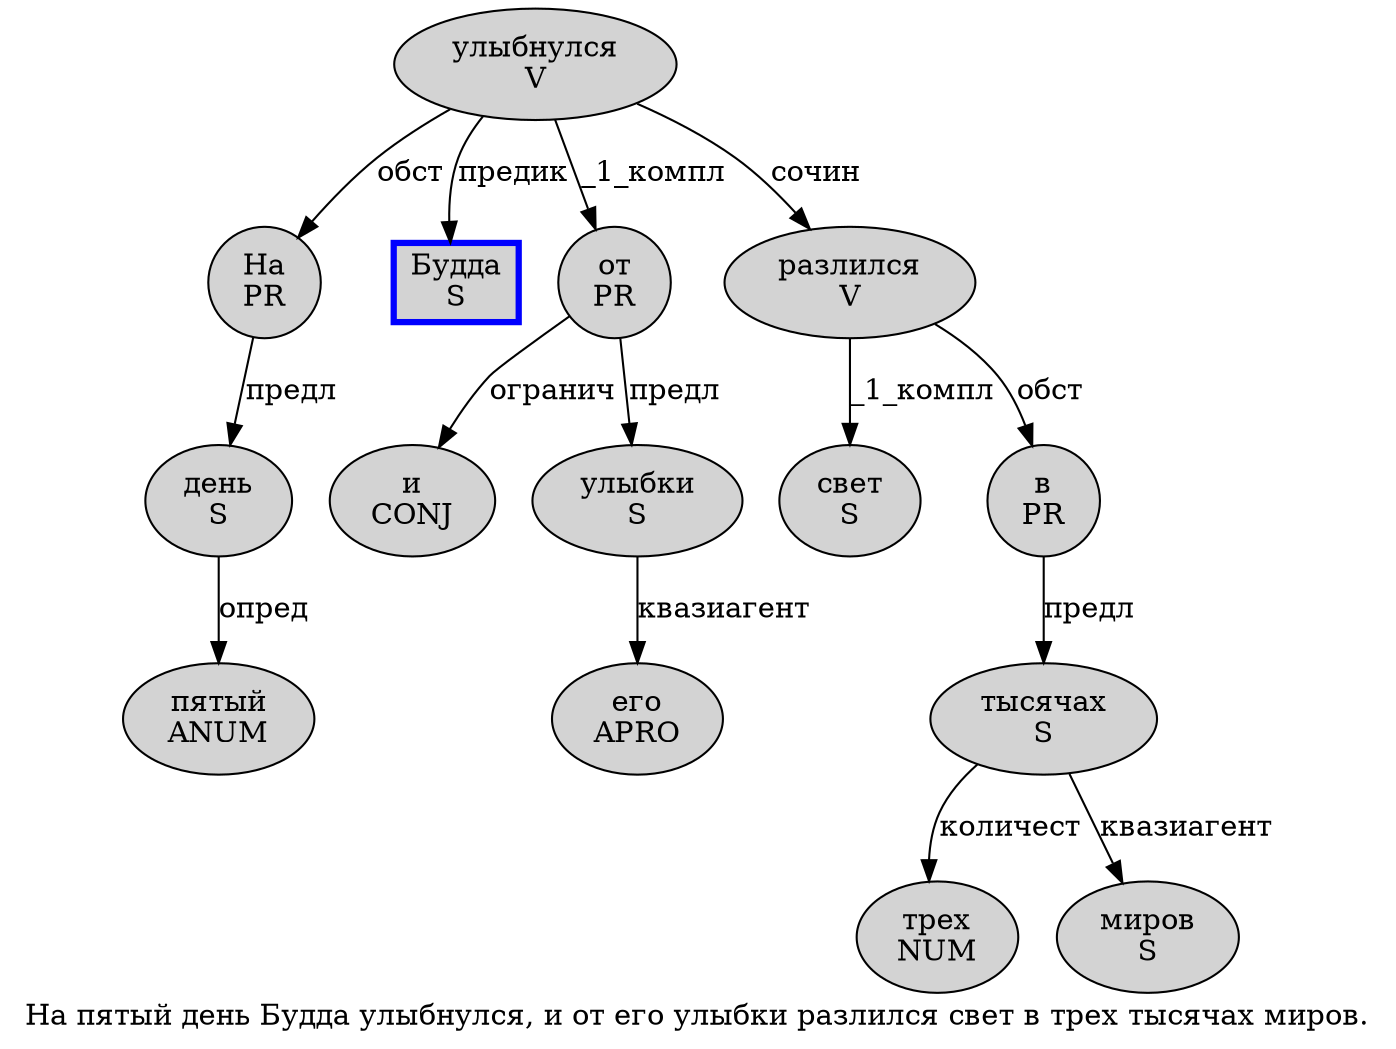 digraph SENTENCE_604 {
	graph [label="На пятый день Будда улыбнулся, и от его улыбки разлился свет в трех тысячах миров."]
	node [style=filled]
		0 [label="На
PR" color="" fillcolor=lightgray penwidth=1 shape=ellipse]
		1 [label="пятый
ANUM" color="" fillcolor=lightgray penwidth=1 shape=ellipse]
		2 [label="день
S" color="" fillcolor=lightgray penwidth=1 shape=ellipse]
		3 [label="Будда
S" color=blue fillcolor=lightgray penwidth=3 shape=box]
		4 [label="улыбнулся
V" color="" fillcolor=lightgray penwidth=1 shape=ellipse]
		6 [label="и
CONJ" color="" fillcolor=lightgray penwidth=1 shape=ellipse]
		7 [label="от
PR" color="" fillcolor=lightgray penwidth=1 shape=ellipse]
		8 [label="его
APRO" color="" fillcolor=lightgray penwidth=1 shape=ellipse]
		9 [label="улыбки
S" color="" fillcolor=lightgray penwidth=1 shape=ellipse]
		10 [label="разлился
V" color="" fillcolor=lightgray penwidth=1 shape=ellipse]
		11 [label="свет
S" color="" fillcolor=lightgray penwidth=1 shape=ellipse]
		12 [label="в
PR" color="" fillcolor=lightgray penwidth=1 shape=ellipse]
		13 [label="трех
NUM" color="" fillcolor=lightgray penwidth=1 shape=ellipse]
		14 [label="тысячах
S" color="" fillcolor=lightgray penwidth=1 shape=ellipse]
		15 [label="миров
S" color="" fillcolor=lightgray penwidth=1 shape=ellipse]
			7 -> 6 [label="огранич"]
			7 -> 9 [label="предл"]
			2 -> 1 [label="опред"]
			9 -> 8 [label="квазиагент"]
			14 -> 13 [label="количест"]
			14 -> 15 [label="квазиагент"]
			10 -> 11 [label="_1_компл"]
			10 -> 12 [label="обст"]
			0 -> 2 [label="предл"]
			4 -> 0 [label="обст"]
			4 -> 3 [label="предик"]
			4 -> 7 [label="_1_компл"]
			4 -> 10 [label="сочин"]
			12 -> 14 [label="предл"]
}